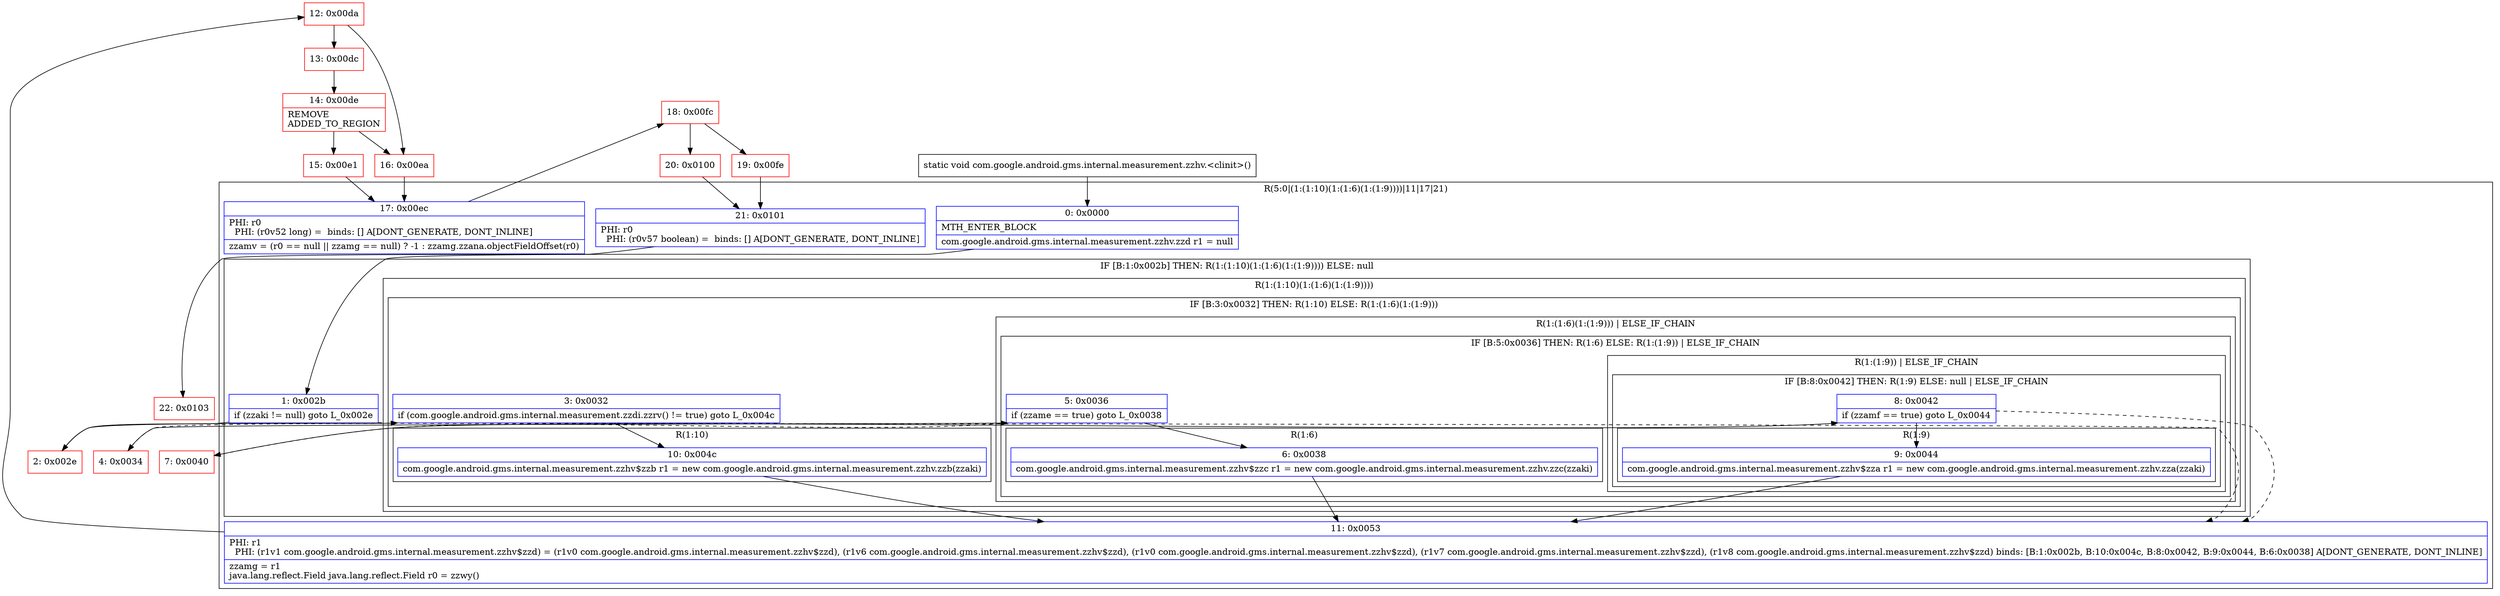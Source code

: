 digraph "CFG forcom.google.android.gms.internal.measurement.zzhv.\<clinit\>()V" {
subgraph cluster_Region_2138473847 {
label = "R(5:0|(1:(1:10)(1:(1:6)(1:(1:9))))|11|17|21)";
node [shape=record,color=blue];
Node_0 [shape=record,label="{0\:\ 0x0000|MTH_ENTER_BLOCK\l|com.google.android.gms.internal.measurement.zzhv.zzd r1 = null\l}"];
subgraph cluster_IfRegion_1402264254 {
label = "IF [B:1:0x002b] THEN: R(1:(1:10)(1:(1:6)(1:(1:9)))) ELSE: null";
node [shape=record,color=blue];
Node_1 [shape=record,label="{1\:\ 0x002b|if (zzaki != null) goto L_0x002e\l}"];
subgraph cluster_Region_1866028654 {
label = "R(1:(1:10)(1:(1:6)(1:(1:9))))";
node [shape=record,color=blue];
subgraph cluster_IfRegion_1428246998 {
label = "IF [B:3:0x0032] THEN: R(1:10) ELSE: R(1:(1:6)(1:(1:9)))";
node [shape=record,color=blue];
Node_3 [shape=record,label="{3\:\ 0x0032|if (com.google.android.gms.internal.measurement.zzdi.zzrv() != true) goto L_0x004c\l}"];
subgraph cluster_Region_1890395144 {
label = "R(1:10)";
node [shape=record,color=blue];
Node_10 [shape=record,label="{10\:\ 0x004c|com.google.android.gms.internal.measurement.zzhv$zzb r1 = new com.google.android.gms.internal.measurement.zzhv.zzb(zzaki)\l}"];
}
subgraph cluster_Region_913448281 {
label = "R(1:(1:6)(1:(1:9))) | ELSE_IF_CHAIN\l";
node [shape=record,color=blue];
subgraph cluster_IfRegion_1137078275 {
label = "IF [B:5:0x0036] THEN: R(1:6) ELSE: R(1:(1:9)) | ELSE_IF_CHAIN\l";
node [shape=record,color=blue];
Node_5 [shape=record,label="{5\:\ 0x0036|if (zzame == true) goto L_0x0038\l}"];
subgraph cluster_Region_1377585559 {
label = "R(1:6)";
node [shape=record,color=blue];
Node_6 [shape=record,label="{6\:\ 0x0038|com.google.android.gms.internal.measurement.zzhv$zzc r1 = new com.google.android.gms.internal.measurement.zzhv.zzc(zzaki)\l}"];
}
subgraph cluster_Region_1718207539 {
label = "R(1:(1:9)) | ELSE_IF_CHAIN\l";
node [shape=record,color=blue];
subgraph cluster_IfRegion_966366921 {
label = "IF [B:8:0x0042] THEN: R(1:9) ELSE: null | ELSE_IF_CHAIN\l";
node [shape=record,color=blue];
Node_8 [shape=record,label="{8\:\ 0x0042|if (zzamf == true) goto L_0x0044\l}"];
subgraph cluster_Region_702165754 {
label = "R(1:9)";
node [shape=record,color=blue];
Node_9 [shape=record,label="{9\:\ 0x0044|com.google.android.gms.internal.measurement.zzhv$zza r1 = new com.google.android.gms.internal.measurement.zzhv.zza(zzaki)\l}"];
}
}
}
}
}
}
}
}
Node_11 [shape=record,label="{11\:\ 0x0053|PHI: r1 \l  PHI: (r1v1 com.google.android.gms.internal.measurement.zzhv$zzd) = (r1v0 com.google.android.gms.internal.measurement.zzhv$zzd), (r1v6 com.google.android.gms.internal.measurement.zzhv$zzd), (r1v0 com.google.android.gms.internal.measurement.zzhv$zzd), (r1v7 com.google.android.gms.internal.measurement.zzhv$zzd), (r1v8 com.google.android.gms.internal.measurement.zzhv$zzd) binds: [B:1:0x002b, B:10:0x004c, B:8:0x0042, B:9:0x0044, B:6:0x0038] A[DONT_GENERATE, DONT_INLINE]\l|zzamg = r1\ljava.lang.reflect.Field java.lang.reflect.Field r0 = zzwy()\l}"];
Node_17 [shape=record,label="{17\:\ 0x00ec|PHI: r0 \l  PHI: (r0v52 long) =  binds: [] A[DONT_GENERATE, DONT_INLINE]\l|zzamv = (r0 == null \|\| zzamg == null) ? \-1 : zzamg.zzana.objectFieldOffset(r0)\l}"];
Node_21 [shape=record,label="{21\:\ 0x0101|PHI: r0 \l  PHI: (r0v57 boolean) =  binds: [] A[DONT_GENERATE, DONT_INLINE]\l}"];
}
Node_2 [shape=record,color=red,label="{2\:\ 0x002e}"];
Node_4 [shape=record,color=red,label="{4\:\ 0x0034}"];
Node_7 [shape=record,color=red,label="{7\:\ 0x0040}"];
Node_12 [shape=record,color=red,label="{12\:\ 0x00da}"];
Node_13 [shape=record,color=red,label="{13\:\ 0x00dc}"];
Node_14 [shape=record,color=red,label="{14\:\ 0x00de|REMOVE\lADDED_TO_REGION\l}"];
Node_15 [shape=record,color=red,label="{15\:\ 0x00e1}"];
Node_16 [shape=record,color=red,label="{16\:\ 0x00ea}"];
Node_18 [shape=record,color=red,label="{18\:\ 0x00fc}"];
Node_19 [shape=record,color=red,label="{19\:\ 0x00fe}"];
Node_20 [shape=record,color=red,label="{20\:\ 0x0100}"];
Node_22 [shape=record,color=red,label="{22\:\ 0x0103}"];
MethodNode[shape=record,label="{static void com.google.android.gms.internal.measurement.zzhv.\<clinit\>() }"];
MethodNode -> Node_0;
Node_0 -> Node_1;
Node_1 -> Node_2;
Node_1 -> Node_11[style=dashed];
Node_3 -> Node_4[style=dashed];
Node_3 -> Node_10;
Node_10 -> Node_11;
Node_5 -> Node_6;
Node_5 -> Node_7[style=dashed];
Node_6 -> Node_11;
Node_8 -> Node_9;
Node_8 -> Node_11[style=dashed];
Node_9 -> Node_11;
Node_11 -> Node_12;
Node_17 -> Node_18;
Node_21 -> Node_22;
Node_2 -> Node_3;
Node_4 -> Node_5;
Node_7 -> Node_8;
Node_12 -> Node_13;
Node_12 -> Node_16;
Node_13 -> Node_14;
Node_14 -> Node_15;
Node_14 -> Node_16;
Node_15 -> Node_17;
Node_16 -> Node_17;
Node_18 -> Node_19;
Node_18 -> Node_20;
Node_19 -> Node_21;
Node_20 -> Node_21;
}

